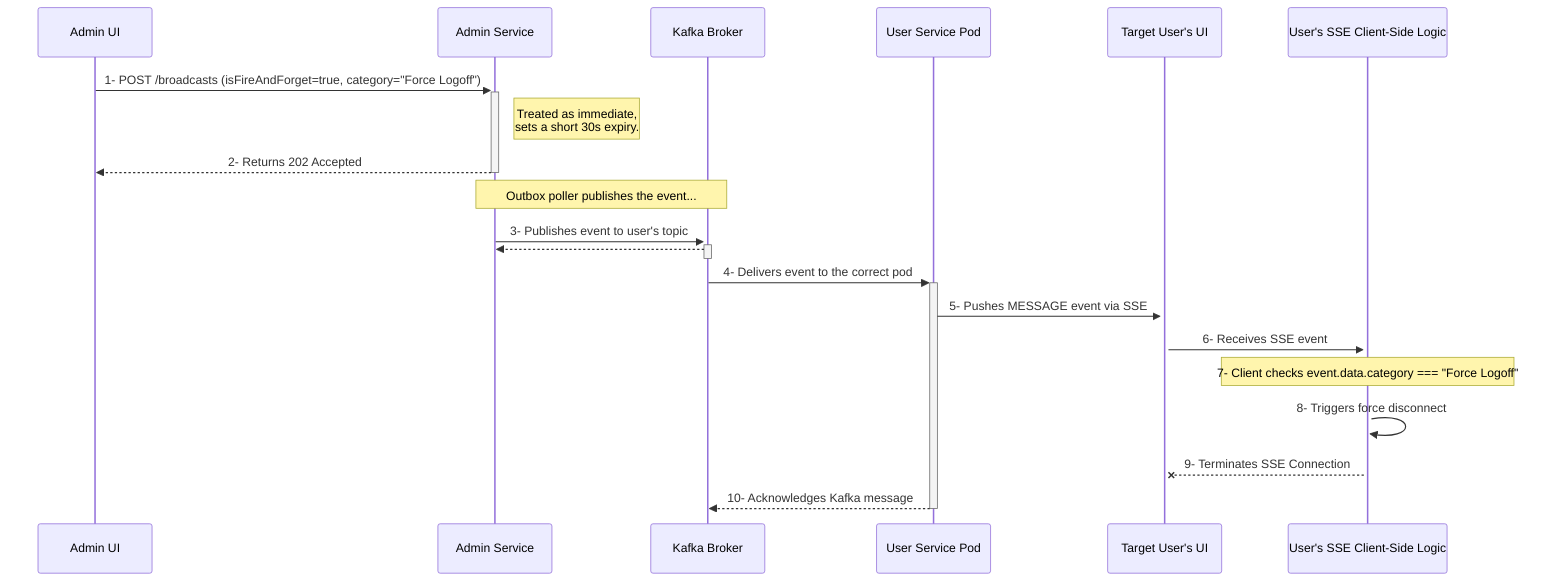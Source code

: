 sequenceDiagram
    participant AdminUI as Admin UI
    participant AdminSvc as Admin Service
    participant Kafka as Kafka Broker
    participant WorkerConsumer as User Service Pod
    participant UserUI as Target User's UI
    participant SseClient as User's SSE Client-Side Logic

    AdminUI->>+AdminSvc: 1- POST /broadcasts (isFireAndForget=true, category="Force Logoff")
    Note right of AdminSvc: Treated as immediate, <br/> sets a short 30s expiry.
    AdminSvc-->>-AdminUI: 2- Returns 202 Accepted

    Note over AdminSvc, Kafka: Outbox poller publishes the event...
    AdminSvc->>+Kafka: 3- Publishes event to user's topic
    Kafka-->>-AdminSvc: 

    Kafka->>+WorkerConsumer: 4- Delivers event to the correct pod
    WorkerConsumer->>+UserUI: 5- Pushes MESSAGE event via SSE
    UserUI->>+SseClient: 6- Receives SSE event
    
    Note over SseClient: 7- Client checks event.data.category === "Force Logoff"
    SseClient->>SseClient: 8- Triggers force disconnect
    SseClient--xUserUI: 9- Terminates SSE Connection
    
    WorkerConsumer-->>-Kafka: 10- Acknowledges Kafka message